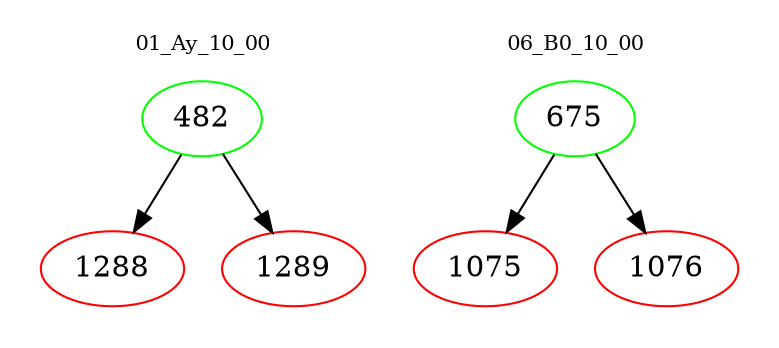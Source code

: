 digraph{
subgraph cluster_0 {
color = white
label = "01_Ay_10_00";
fontsize=10;
T0_482 [label="482", color="green"]
T0_482 -> T0_1288 [color="black"]
T0_1288 [label="1288", color="red"]
T0_482 -> T0_1289 [color="black"]
T0_1289 [label="1289", color="red"]
}
subgraph cluster_1 {
color = white
label = "06_B0_10_00";
fontsize=10;
T1_675 [label="675", color="green"]
T1_675 -> T1_1075 [color="black"]
T1_1075 [label="1075", color="red"]
T1_675 -> T1_1076 [color="black"]
T1_1076 [label="1076", color="red"]
}
}
